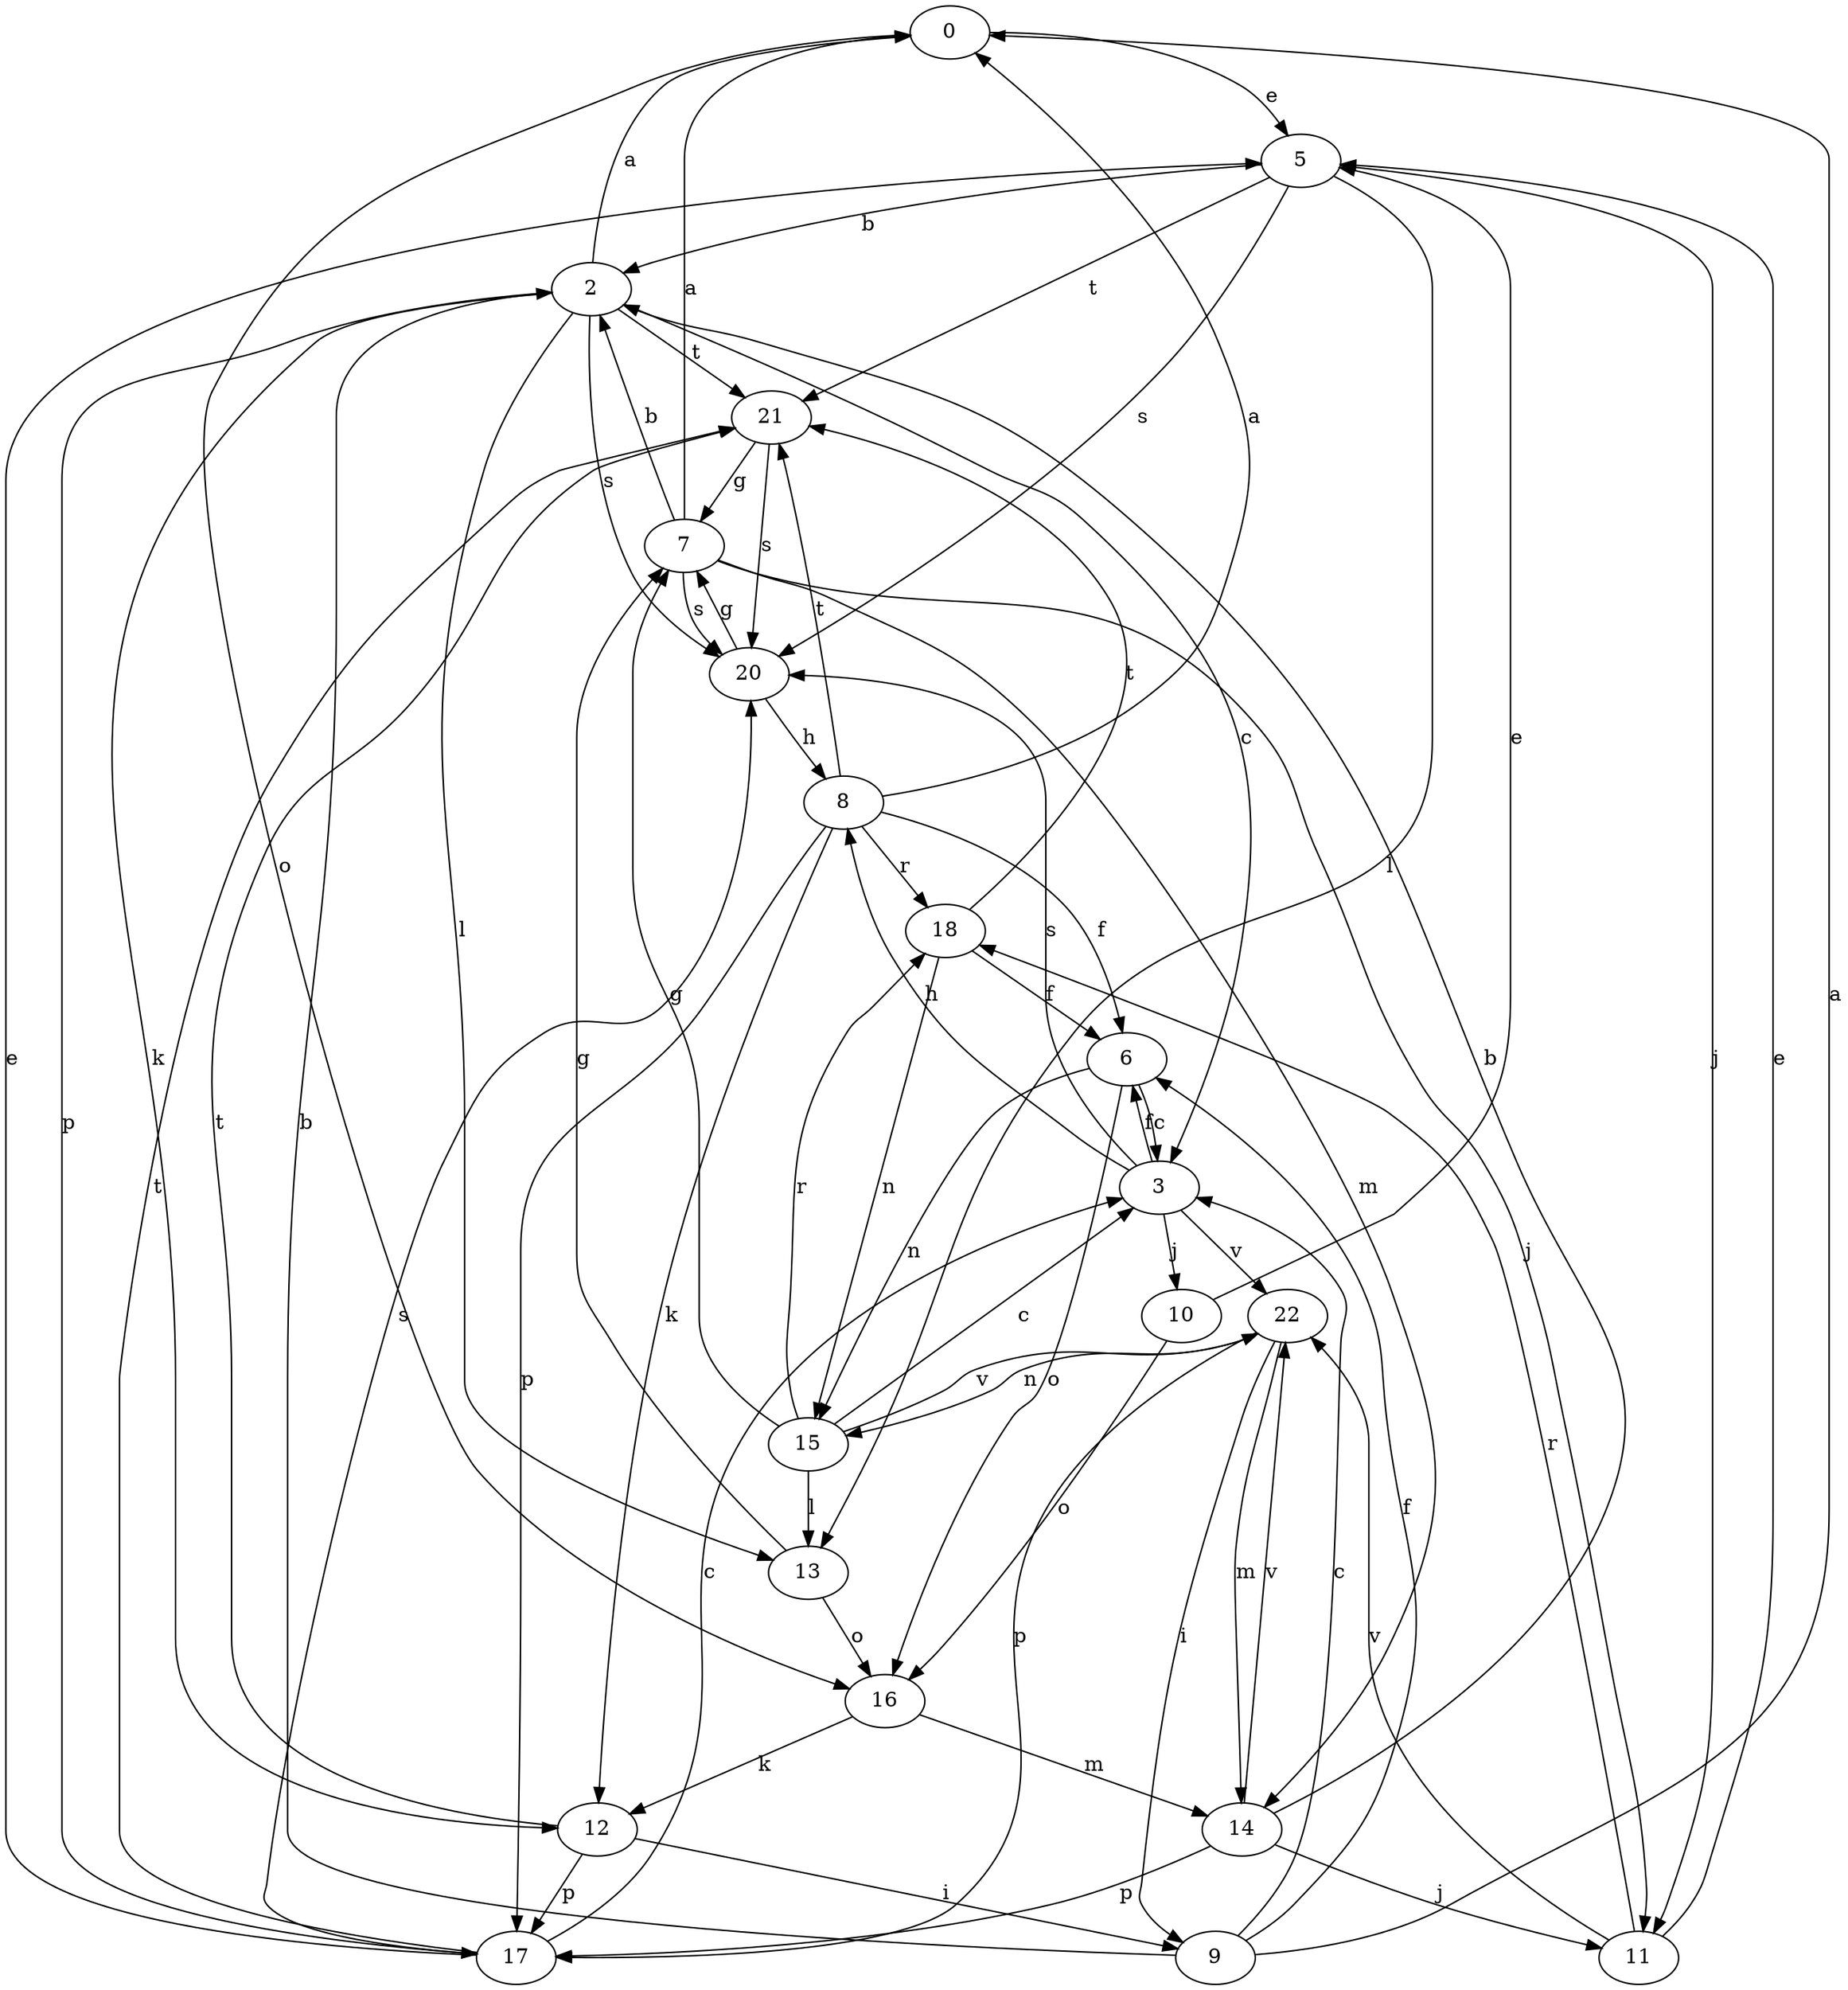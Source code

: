 strict digraph  {
0;
2;
3;
5;
6;
7;
8;
9;
10;
11;
12;
13;
14;
15;
16;
17;
18;
20;
21;
22;
0 -> 5  [label=e];
0 -> 16  [label=o];
2 -> 0  [label=a];
2 -> 3  [label=c];
2 -> 12  [label=k];
2 -> 13  [label=l];
2 -> 17  [label=p];
2 -> 20  [label=s];
2 -> 21  [label=t];
3 -> 6  [label=f];
3 -> 8  [label=h];
3 -> 10  [label=j];
3 -> 20  [label=s];
3 -> 22  [label=v];
5 -> 2  [label=b];
5 -> 11  [label=j];
5 -> 13  [label=l];
5 -> 20  [label=s];
5 -> 21  [label=t];
6 -> 3  [label=c];
6 -> 15  [label=n];
6 -> 16  [label=o];
7 -> 0  [label=a];
7 -> 2  [label=b];
7 -> 11  [label=j];
7 -> 14  [label=m];
7 -> 20  [label=s];
8 -> 0  [label=a];
8 -> 6  [label=f];
8 -> 12  [label=k];
8 -> 17  [label=p];
8 -> 18  [label=r];
8 -> 21  [label=t];
9 -> 0  [label=a];
9 -> 2  [label=b];
9 -> 3  [label=c];
9 -> 6  [label=f];
10 -> 5  [label=e];
10 -> 16  [label=o];
11 -> 5  [label=e];
11 -> 18  [label=r];
11 -> 22  [label=v];
12 -> 9  [label=i];
12 -> 17  [label=p];
12 -> 21  [label=t];
13 -> 7  [label=g];
13 -> 16  [label=o];
14 -> 2  [label=b];
14 -> 11  [label=j];
14 -> 17  [label=p];
14 -> 22  [label=v];
15 -> 3  [label=c];
15 -> 7  [label=g];
15 -> 13  [label=l];
15 -> 18  [label=r];
15 -> 22  [label=v];
16 -> 12  [label=k];
16 -> 14  [label=m];
17 -> 3  [label=c];
17 -> 5  [label=e];
17 -> 20  [label=s];
17 -> 21  [label=t];
18 -> 6  [label=f];
18 -> 15  [label=n];
18 -> 21  [label=t];
20 -> 7  [label=g];
20 -> 8  [label=h];
21 -> 7  [label=g];
21 -> 20  [label=s];
22 -> 9  [label=i];
22 -> 14  [label=m];
22 -> 15  [label=n];
22 -> 17  [label=p];
}

